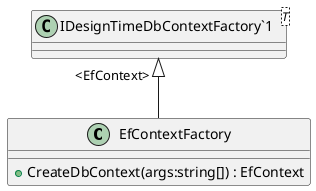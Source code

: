 @startuml
class EfContextFactory {
    + CreateDbContext(args:string[]) : EfContext
}
class "IDesignTimeDbContextFactory`1"<T> {
}
"IDesignTimeDbContextFactory`1" "<EfContext>" <|-- EfContextFactory
@enduml
